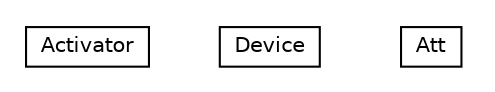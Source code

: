 #!/usr/local/bin/dot
#
# Class diagram 
# Generated by UMLGraph version R5_6-24-gf6e263 (http://www.umlgraph.org/)
#

digraph G {
	edge [fontname="Helvetica",fontsize=10,labelfontname="Helvetica",labelfontsize=10];
	node [fontname="Helvetica",fontsize=10,shape=plaintext];
	nodesep=0.25;
	ranksep=0.5;
	// org.universAAL.lddi.zigbee.commissioning.Activator
	c839423 [label=<<table title="org.universAAL.lddi.zigbee.commissioning.Activator" border="0" cellborder="1" cellspacing="0" cellpadding="2" port="p" href="./Activator.html">
		<tr><td><table border="0" cellspacing="0" cellpadding="1">
<tr><td align="center" balign="center"> Activator </td></tr>
		</table></td></tr>
		</table>>, URL="./Activator.html", fontname="Helvetica", fontcolor="black", fontsize=10.0];
	// org.universAAL.lddi.zigbee.commissioning.Activator.Device
	c839424 [label=<<table title="org.universAAL.lddi.zigbee.commissioning.Activator.Device" border="0" cellborder="1" cellspacing="0" cellpadding="2" port="p" href="./Activator.Device.html">
		<tr><td><table border="0" cellspacing="0" cellpadding="1">
<tr><td align="center" balign="center"> Device </td></tr>
		</table></td></tr>
		</table>>, URL="./Activator.Device.html", fontname="Helvetica", fontcolor="black", fontsize=10.0];
	// org.universAAL.lddi.zigbee.commissioning.Activator.Device.Att
	c839425 [label=<<table title="org.universAAL.lddi.zigbee.commissioning.Activator.Device.Att" border="0" cellborder="1" cellspacing="0" cellpadding="2" port="p" href="./Activator.Device.Att.html">
		<tr><td><table border="0" cellspacing="0" cellpadding="1">
<tr><td align="center" balign="center"> Att </td></tr>
		</table></td></tr>
		</table>>, URL="./Activator.Device.Att.html", fontname="Helvetica", fontcolor="black", fontsize=10.0];
}

